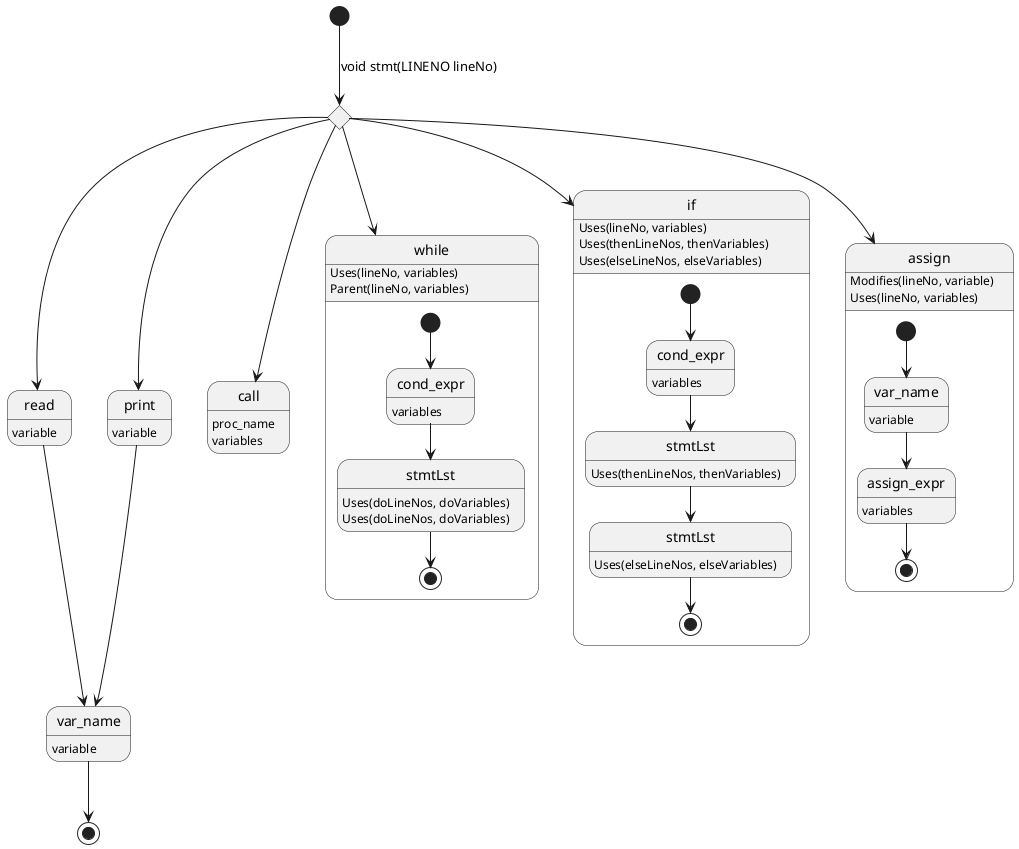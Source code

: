 @startuml

state c <<choice>>

[*] --> c: void stmt(LINENO lineNo)
c --> read
c --> print
c --> call
c --> while
c --> if
c --> assign

var_name: variable
var_name --> [*]

read --> var_name
read: variable

print --> var_name
print: variable

call: proc_name
call: variables

state while {
  state "stmtLst" as do
  state "cond_expr" as while_cond_expr
  [*] --> while_cond_expr
  while_cond_expr: variables
  while_cond_expr --> do
  do: Uses(doLineNos, doVariables)
  do --> [*]
}
while: Uses(lineNo, variables)
do: Uses(doLineNos, doVariables)
while: Parent(lineNo, variables)

state if {
  state "stmtLst" as then
  state "stmtLst" as else
  state "cond_expr" as if_cond_expr
  [*] --> if_cond_expr
  if_cond_expr: variables
  if_cond_expr --> then
  then: Uses(thenLineNos, thenVariables)
  then --> else
  else: Uses(elseLineNos, elseVariables)
  else --> [*]
}
if: Uses(lineNo, variables)
if: Uses(thenLineNos, thenVariables)
if: Uses(elseLineNos, elseVariables)

state assign {
  state "var_name" as assign_var_name
  assign_var_name: variable
  assign_expr: variables
  [*] --> assign_var_name
  assign_var_name --> assign_expr
  assign_expr --> [*]
}
assign: Modifies(lineNo, variable)
assign: Uses(lineNo, variables)

@enduml